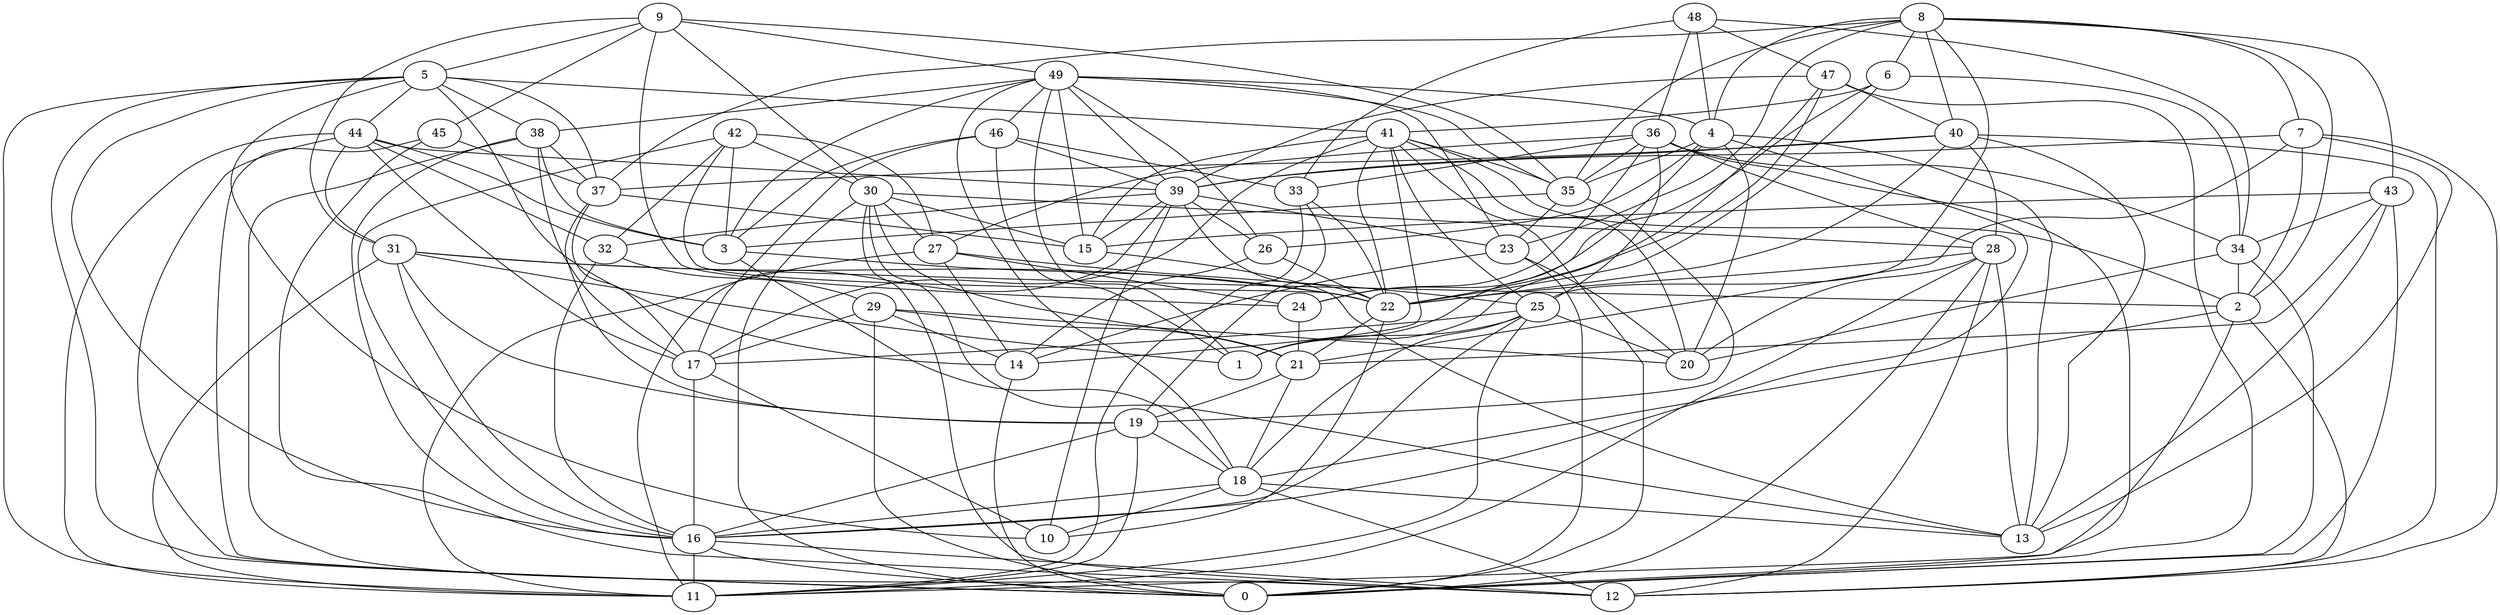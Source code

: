 digraph GG_graph {

subgraph G_graph {
edge [color = black]
"34" -> "20" [dir = none]
"34" -> "2" [dir = none]
"34" -> "0" [dir = none]
"36" -> "35" [dir = none]
"36" -> "25" [dir = none]
"36" -> "28" [dir = none]
"36" -> "33" [dir = none]
"36" -> "0" [dir = none]
"36" -> "24" [dir = none]
"48" -> "47" [dir = none]
"48" -> "4" [dir = none]
"48" -> "34" [dir = none]
"48" -> "36" [dir = none]
"48" -> "33" [dir = none]
"5" -> "16" [dir = none]
"5" -> "14" [dir = none]
"5" -> "38" [dir = none]
"5" -> "41" [dir = none]
"5" -> "11" [dir = none]
"5" -> "37" [dir = none]
"5" -> "10" [dir = none]
"5" -> "0" [dir = none]
"38" -> "12" [dir = none]
"38" -> "16" [dir = none]
"38" -> "3" [dir = none]
"38" -> "37" [dir = none]
"38" -> "17" [dir = none]
"43" -> "15" [dir = none]
"43" -> "0" [dir = none]
"43" -> "34" [dir = none]
"43" -> "21" [dir = none]
"43" -> "13" [dir = none]
"29" -> "14" [dir = none]
"29" -> "21" [dir = none]
"29" -> "17" [dir = none]
"37" -> "15" [dir = none]
"37" -> "19" [dir = none]
"35" -> "19" [dir = none]
"35" -> "23" [dir = none]
"27" -> "25" [dir = none]
"27" -> "11" [dir = none]
"27" -> "14" [dir = none]
"7" -> "13" [dir = none]
"7" -> "21" [dir = none]
"7" -> "39" [dir = none]
"19" -> "16" [dir = none]
"19" -> "18" [dir = none]
"19" -> "11" [dir = none]
"9" -> "45" [dir = none]
"9" -> "5" [dir = none]
"9" -> "24" [dir = none]
"9" -> "31" [dir = none]
"9" -> "49" [dir = none]
"9" -> "30" [dir = none]
"22" -> "21" [dir = none]
"47" -> "22" [dir = none]
"47" -> "0" [dir = none]
"47" -> "39" [dir = none]
"47" -> "1" [dir = none]
"16" -> "0" [dir = none]
"16" -> "11" [dir = none]
"46" -> "39" [dir = none]
"46" -> "17" [dir = none]
"46" -> "3" [dir = none]
"46" -> "33" [dir = none]
"40" -> "22" [dir = none]
"40" -> "39" [dir = none]
"17" -> "10" [dir = none]
"17" -> "16" [dir = none]
"28" -> "13" [dir = none]
"28" -> "0" [dir = none]
"41" -> "35" [dir = none]
"41" -> "0" [dir = none]
"41" -> "15" [dir = none]
"41" -> "14" [dir = none]
"41" -> "20" [dir = none]
"41" -> "22" [dir = none]
"41" -> "17" [dir = none]
"15" -> "13" [dir = none]
"4" -> "13" [dir = none]
"4" -> "16" [dir = none]
"42" -> "27" [dir = none]
"42" -> "3" [dir = none]
"42" -> "22" [dir = none]
"42" -> "30" [dir = none]
"42" -> "16" [dir = none]
"42" -> "32" [dir = none]
"49" -> "39" [dir = none]
"49" -> "3" [dir = none]
"49" -> "18" [dir = none]
"49" -> "26" [dir = none]
"49" -> "15" [dir = none]
"49" -> "46" [dir = none]
"49" -> "4" [dir = none]
"25" -> "11" [dir = none]
"25" -> "17" [dir = none]
"25" -> "1" [dir = none]
"25" -> "18" [dir = none]
"25" -> "20" [dir = none]
"2" -> "11" [dir = none]
"2" -> "12" [dir = none]
"32" -> "16" [dir = none]
"26" -> "14" [dir = none]
"26" -> "22" [dir = none]
"18" -> "13" [dir = none]
"18" -> "10" [dir = none]
"18" -> "16" [dir = none]
"21" -> "18" [dir = none]
"21" -> "19" [dir = none]
"31" -> "1" [dir = none]
"31" -> "16" [dir = none]
"31" -> "22" [dir = none]
"31" -> "2" [dir = none]
"31" -> "19" [dir = none]
"31" -> "11" [dir = none]
"39" -> "26" [dir = none]
"39" -> "23" [dir = none]
"39" -> "22" [dir = none]
"39" -> "11" [dir = none]
"39" -> "10" [dir = none]
"8" -> "7" [dir = none]
"8" -> "23" [dir = none]
"8" -> "37" [dir = none]
"8" -> "4" [dir = none]
"8" -> "35" [dir = none]
"8" -> "2" [dir = none]
"8" -> "40" [dir = none]
"44" -> "32" [dir = none]
"44" -> "39" [dir = none]
"44" -> "11" [dir = none]
"44" -> "0" [dir = none]
"44" -> "3" [dir = none]
"44" -> "31" [dir = none]
"3" -> "18" [dir = none]
"30" -> "0" [dir = none]
"30" -> "27" [dir = none]
"30" -> "28" [dir = none]
"30" -> "12" [dir = none]
"30" -> "21" [dir = none]
"6" -> "24" [dir = none]
"6" -> "34" [dir = none]
"6" -> "22" [dir = none]
"6" -> "41" [dir = none]
"45" -> "0" [dir = none]
"45" -> "37" [dir = none]
"45" -> "12" [dir = none]
"33" -> "19" [dir = none]
"23" -> "20" [dir = none]
"25" -> "16" [dir = none]
"5" -> "44" [dir = none]
"39" -> "32" [dir = none]
"23" -> "14" [dir = none]
"36" -> "34" [dir = none]
"22" -> "10" [dir = none]
"4" -> "35" [dir = none]
"30" -> "15" [dir = none]
"49" -> "23" [dir = none]
"28" -> "22" [dir = none]
"49" -> "35" [dir = none]
"40" -> "12" [dir = none]
"35" -> "3" [dir = none]
"39" -> "15" [dir = none]
"49" -> "1" [dir = none]
"23" -> "0" [dir = none]
"33" -> "22" [dir = none]
"2" -> "18" [dir = none]
"14" -> "0" [dir = none]
"28" -> "20" [dir = none]
"29" -> "0" [dir = none]
"4" -> "1" [dir = none]
"24" -> "21" [dir = none]
"7" -> "2" [dir = none]
"41" -> "25" [dir = none]
"46" -> "1" [dir = none]
"7" -> "12" [dir = none]
"18" -> "12" [dir = none]
"40" -> "13" [dir = none]
"41" -> "2" [dir = none]
"30" -> "13" [dir = none]
"36" -> "27" [dir = none]
"28" -> "11" [dir = none]
"40" -> "37" [dir = none]
"4" -> "26" [dir = none]
"3" -> "22" [dir = none]
"32" -> "29" [dir = none]
"40" -> "28" [dir = none]
"8" -> "6" [dir = none]
"9" -> "35" [dir = none]
"44" -> "17" [dir = none]
"27" -> "24" [dir = none]
"49" -> "38" [dir = none]
"4" -> "20" [dir = none]
"29" -> "20" [dir = none]
"28" -> "12" [dir = none]
"8" -> "43" [dir = none]
"16" -> "12" [dir = none]
"33" -> "11" [dir = none]
"8" -> "25" [dir = none]
"47" -> "40" [dir = none]
"37" -> "17" [dir = none]
}

}
